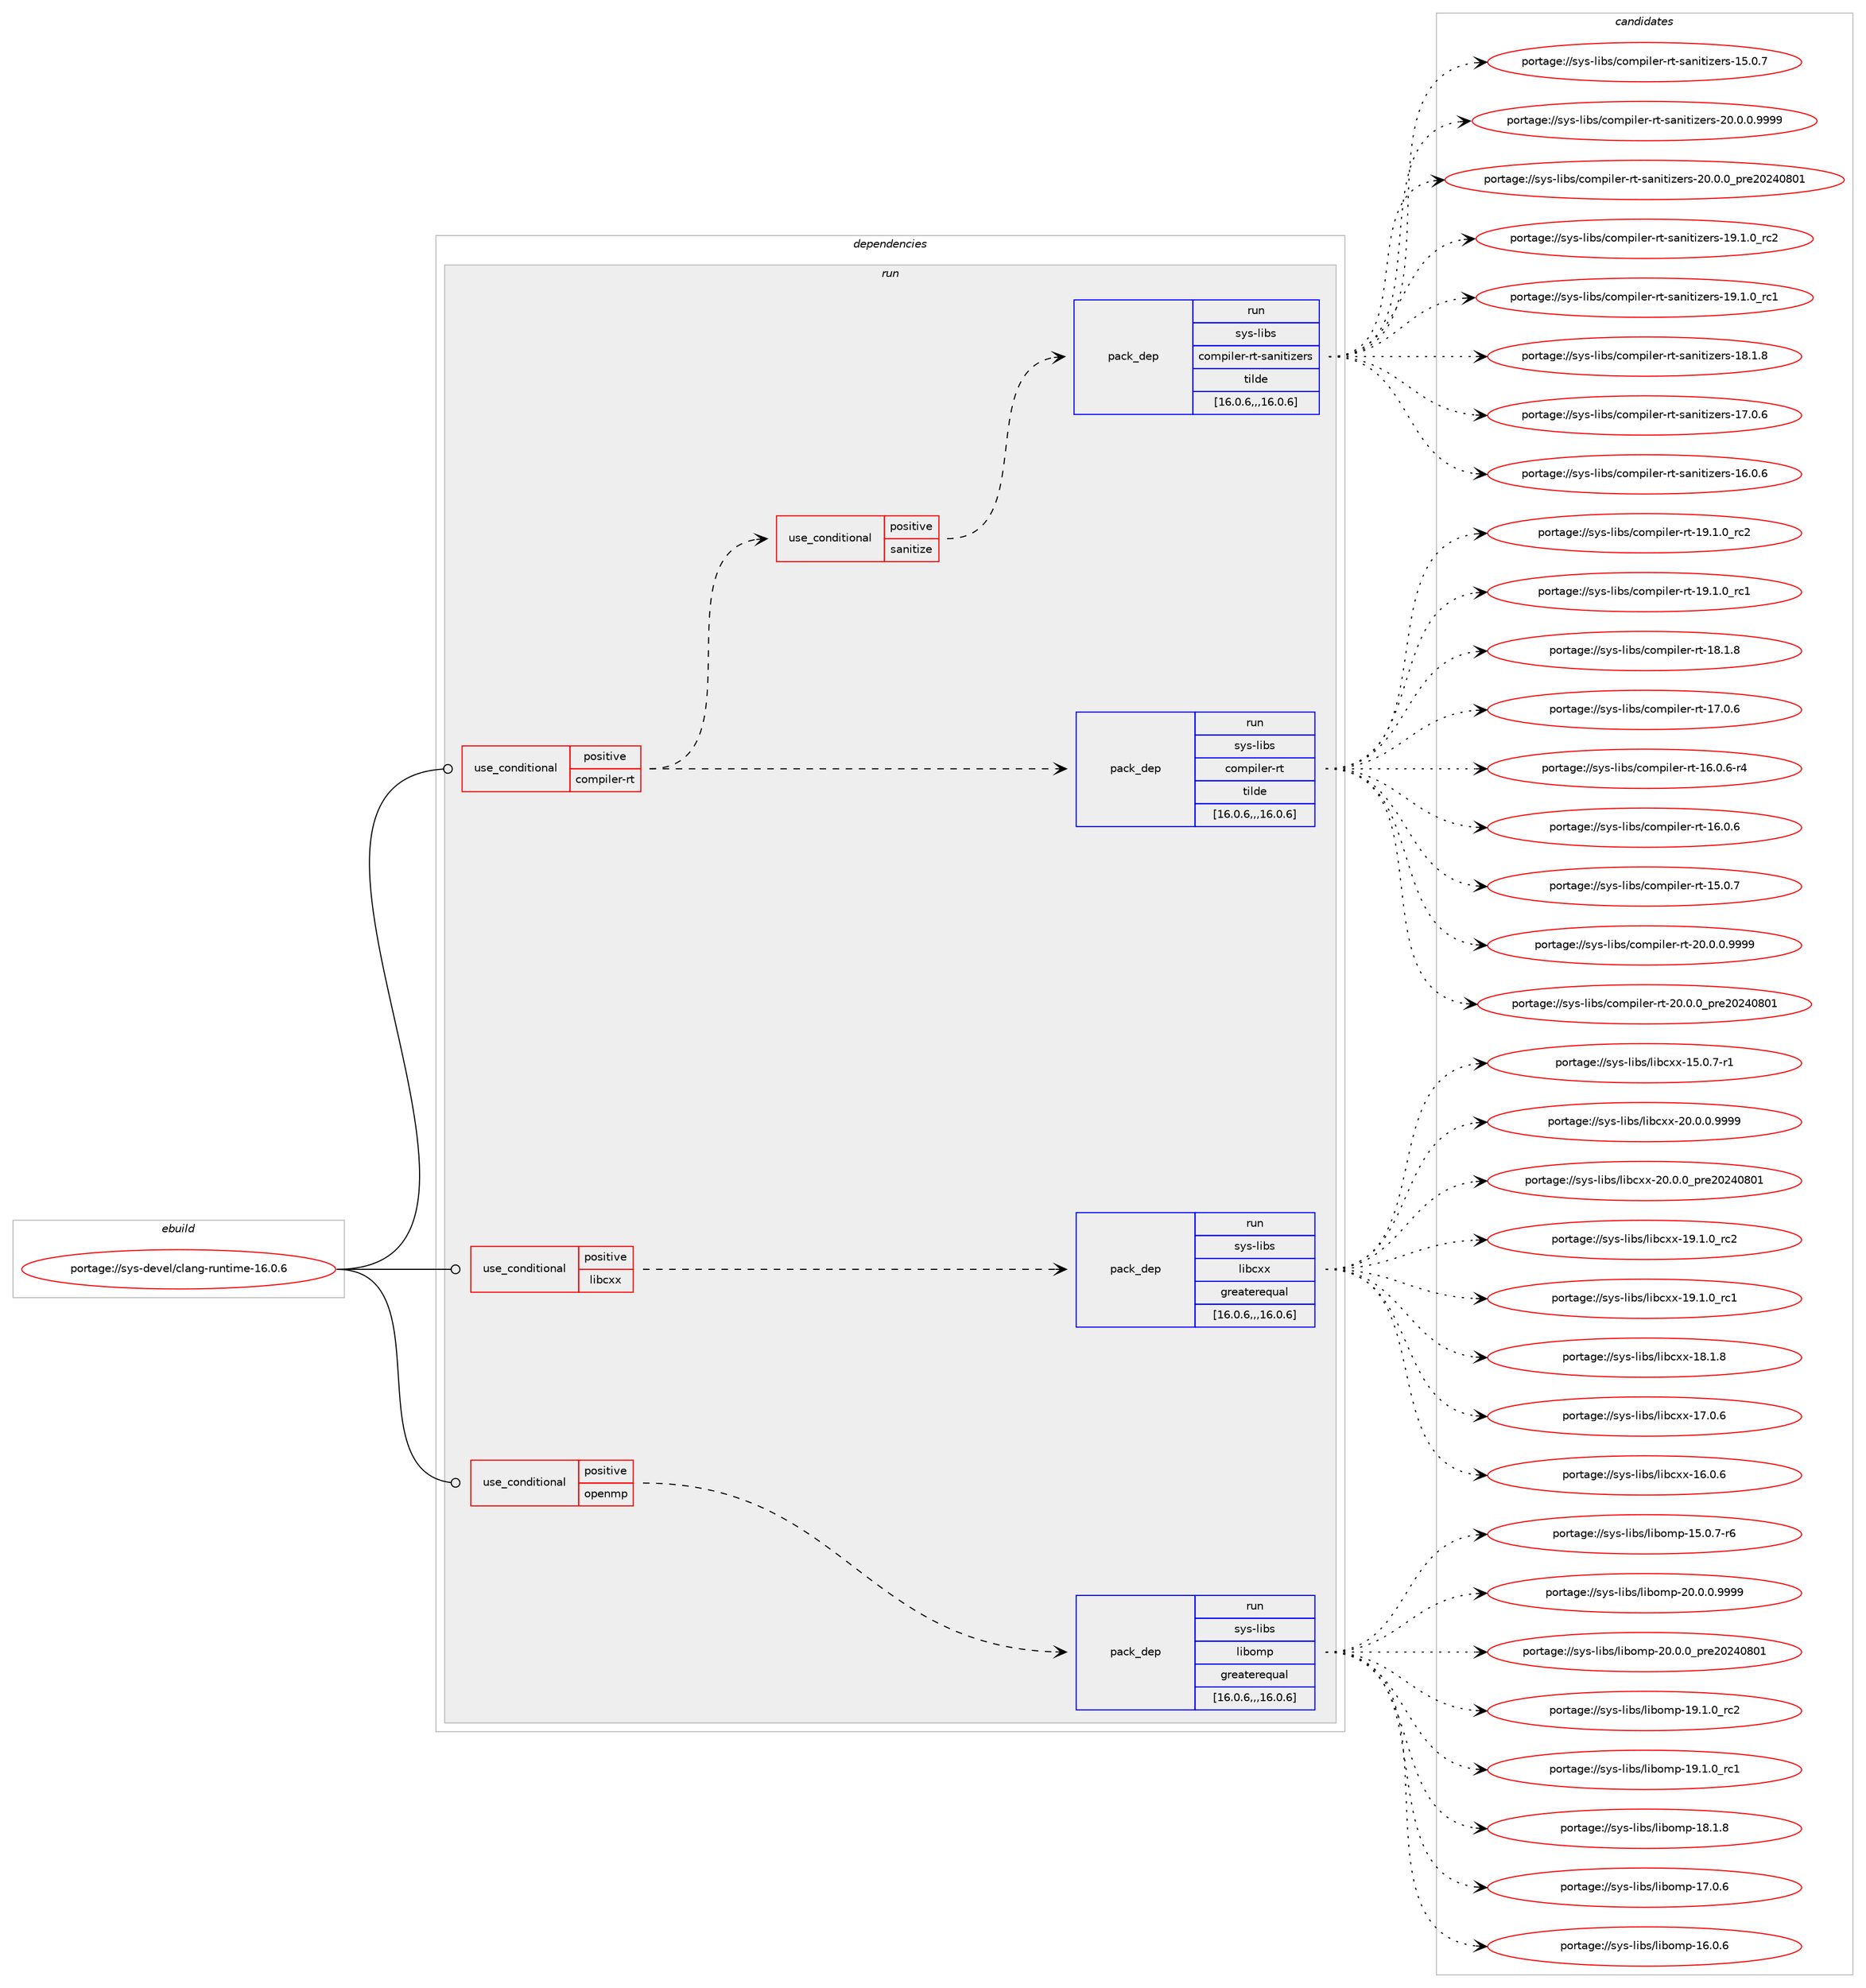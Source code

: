 digraph prolog {

# *************
# Graph options
# *************

newrank=true;
concentrate=true;
compound=true;
graph [rankdir=LR,fontname=Helvetica,fontsize=10,ranksep=1.5];#, ranksep=2.5, nodesep=0.2];
edge  [arrowhead=vee];
node  [fontname=Helvetica,fontsize=10];

# **********
# The ebuild
# **********

subgraph cluster_leftcol {
color=gray;
label=<<i>ebuild</i>>;
id [label="portage://sys-devel/clang-runtime-16.0.6", color=red, width=4, href="../sys-devel/clang-runtime-16.0.6.svg"];
}

# ****************
# The dependencies
# ****************

subgraph cluster_midcol {
color=gray;
label=<<i>dependencies</i>>;
subgraph cluster_compile {
fillcolor="#eeeeee";
style=filled;
label=<<i>compile</i>>;
}
subgraph cluster_compileandrun {
fillcolor="#eeeeee";
style=filled;
label=<<i>compile and run</i>>;
}
subgraph cluster_run {
fillcolor="#eeeeee";
style=filled;
label=<<i>run</i>>;
subgraph cond396 {
dependency2155 [label=<<TABLE BORDER="0" CELLBORDER="1" CELLSPACING="0" CELLPADDING="4"><TR><TD ROWSPAN="3" CELLPADDING="10">use_conditional</TD></TR><TR><TD>positive</TD></TR><TR><TD>compiler-rt</TD></TR></TABLE>>, shape=none, color=red];
subgraph pack1744 {
dependency2156 [label=<<TABLE BORDER="0" CELLBORDER="1" CELLSPACING="0" CELLPADDING="4" WIDTH="220"><TR><TD ROWSPAN="6" CELLPADDING="30">pack_dep</TD></TR><TR><TD WIDTH="110">run</TD></TR><TR><TD>sys-libs</TD></TR><TR><TD>compiler-rt</TD></TR><TR><TD>tilde</TD></TR><TR><TD>[16.0.6,,,16.0.6]</TD></TR></TABLE>>, shape=none, color=blue];
}
dependency2155:e -> dependency2156:w [weight=20,style="dashed",arrowhead="vee"];
subgraph cond397 {
dependency2157 [label=<<TABLE BORDER="0" CELLBORDER="1" CELLSPACING="0" CELLPADDING="4"><TR><TD ROWSPAN="3" CELLPADDING="10">use_conditional</TD></TR><TR><TD>positive</TD></TR><TR><TD>sanitize</TD></TR></TABLE>>, shape=none, color=red];
subgraph pack1745 {
dependency2158 [label=<<TABLE BORDER="0" CELLBORDER="1" CELLSPACING="0" CELLPADDING="4" WIDTH="220"><TR><TD ROWSPAN="6" CELLPADDING="30">pack_dep</TD></TR><TR><TD WIDTH="110">run</TD></TR><TR><TD>sys-libs</TD></TR><TR><TD>compiler-rt-sanitizers</TD></TR><TR><TD>tilde</TD></TR><TR><TD>[16.0.6,,,16.0.6]</TD></TR></TABLE>>, shape=none, color=blue];
}
dependency2157:e -> dependency2158:w [weight=20,style="dashed",arrowhead="vee"];
}
dependency2155:e -> dependency2157:w [weight=20,style="dashed",arrowhead="vee"];
}
id:e -> dependency2155:w [weight=20,style="solid",arrowhead="odot"];
subgraph cond398 {
dependency2159 [label=<<TABLE BORDER="0" CELLBORDER="1" CELLSPACING="0" CELLPADDING="4"><TR><TD ROWSPAN="3" CELLPADDING="10">use_conditional</TD></TR><TR><TD>positive</TD></TR><TR><TD>libcxx</TD></TR></TABLE>>, shape=none, color=red];
subgraph pack1746 {
dependency2160 [label=<<TABLE BORDER="0" CELLBORDER="1" CELLSPACING="0" CELLPADDING="4" WIDTH="220"><TR><TD ROWSPAN="6" CELLPADDING="30">pack_dep</TD></TR><TR><TD WIDTH="110">run</TD></TR><TR><TD>sys-libs</TD></TR><TR><TD>libcxx</TD></TR><TR><TD>greaterequal</TD></TR><TR><TD>[16.0.6,,,16.0.6]</TD></TR></TABLE>>, shape=none, color=blue];
}
dependency2159:e -> dependency2160:w [weight=20,style="dashed",arrowhead="vee"];
}
id:e -> dependency2159:w [weight=20,style="solid",arrowhead="odot"];
subgraph cond399 {
dependency2161 [label=<<TABLE BORDER="0" CELLBORDER="1" CELLSPACING="0" CELLPADDING="4"><TR><TD ROWSPAN="3" CELLPADDING="10">use_conditional</TD></TR><TR><TD>positive</TD></TR><TR><TD>openmp</TD></TR></TABLE>>, shape=none, color=red];
subgraph pack1747 {
dependency2162 [label=<<TABLE BORDER="0" CELLBORDER="1" CELLSPACING="0" CELLPADDING="4" WIDTH="220"><TR><TD ROWSPAN="6" CELLPADDING="30">pack_dep</TD></TR><TR><TD WIDTH="110">run</TD></TR><TR><TD>sys-libs</TD></TR><TR><TD>libomp</TD></TR><TR><TD>greaterequal</TD></TR><TR><TD>[16.0.6,,,16.0.6]</TD></TR></TABLE>>, shape=none, color=blue];
}
dependency2161:e -> dependency2162:w [weight=20,style="dashed",arrowhead="vee"];
}
id:e -> dependency2161:w [weight=20,style="solid",arrowhead="odot"];
}
}

# **************
# The candidates
# **************

subgraph cluster_choices {
rank=same;
color=gray;
label=<<i>candidates</i>>;

subgraph choice1744 {
color=black;
nodesep=1;
choice1151211154510810598115479911110911210510810111445114116455048464846484657575757 [label="portage://sys-libs/compiler-rt-20.0.0.9999", color=red, width=4,href="../sys-libs/compiler-rt-20.0.0.9999.svg"];
choice115121115451081059811547991111091121051081011144511411645504846484648951121141015048505248564849 [label="portage://sys-libs/compiler-rt-20.0.0_pre20240801", color=red, width=4,href="../sys-libs/compiler-rt-20.0.0_pre20240801.svg"];
choice115121115451081059811547991111091121051081011144511411645495746494648951149950 [label="portage://sys-libs/compiler-rt-19.1.0_rc2", color=red, width=4,href="../sys-libs/compiler-rt-19.1.0_rc2.svg"];
choice115121115451081059811547991111091121051081011144511411645495746494648951149949 [label="portage://sys-libs/compiler-rt-19.1.0_rc1", color=red, width=4,href="../sys-libs/compiler-rt-19.1.0_rc1.svg"];
choice115121115451081059811547991111091121051081011144511411645495646494656 [label="portage://sys-libs/compiler-rt-18.1.8", color=red, width=4,href="../sys-libs/compiler-rt-18.1.8.svg"];
choice115121115451081059811547991111091121051081011144511411645495546484654 [label="portage://sys-libs/compiler-rt-17.0.6", color=red, width=4,href="../sys-libs/compiler-rt-17.0.6.svg"];
choice1151211154510810598115479911110911210510810111445114116454954464846544511452 [label="portage://sys-libs/compiler-rt-16.0.6-r4", color=red, width=4,href="../sys-libs/compiler-rt-16.0.6-r4.svg"];
choice115121115451081059811547991111091121051081011144511411645495446484654 [label="portage://sys-libs/compiler-rt-16.0.6", color=red, width=4,href="../sys-libs/compiler-rt-16.0.6.svg"];
choice115121115451081059811547991111091121051081011144511411645495346484655 [label="portage://sys-libs/compiler-rt-15.0.7", color=red, width=4,href="../sys-libs/compiler-rt-15.0.7.svg"];
dependency2156:e -> choice1151211154510810598115479911110911210510810111445114116455048464846484657575757:w [style=dotted,weight="100"];
dependency2156:e -> choice115121115451081059811547991111091121051081011144511411645504846484648951121141015048505248564849:w [style=dotted,weight="100"];
dependency2156:e -> choice115121115451081059811547991111091121051081011144511411645495746494648951149950:w [style=dotted,weight="100"];
dependency2156:e -> choice115121115451081059811547991111091121051081011144511411645495746494648951149949:w [style=dotted,weight="100"];
dependency2156:e -> choice115121115451081059811547991111091121051081011144511411645495646494656:w [style=dotted,weight="100"];
dependency2156:e -> choice115121115451081059811547991111091121051081011144511411645495546484654:w [style=dotted,weight="100"];
dependency2156:e -> choice1151211154510810598115479911110911210510810111445114116454954464846544511452:w [style=dotted,weight="100"];
dependency2156:e -> choice115121115451081059811547991111091121051081011144511411645495446484654:w [style=dotted,weight="100"];
dependency2156:e -> choice115121115451081059811547991111091121051081011144511411645495346484655:w [style=dotted,weight="100"];
}
subgraph choice1745 {
color=black;
nodesep=1;
choice11512111545108105981154799111109112105108101114451141164511597110105116105122101114115455048464846484657575757 [label="portage://sys-libs/compiler-rt-sanitizers-20.0.0.9999", color=red, width=4,href="../sys-libs/compiler-rt-sanitizers-20.0.0.9999.svg"];
choice1151211154510810598115479911110911210510810111445114116451159711010511610512210111411545504846484648951121141015048505248564849 [label="portage://sys-libs/compiler-rt-sanitizers-20.0.0_pre20240801", color=red, width=4,href="../sys-libs/compiler-rt-sanitizers-20.0.0_pre20240801.svg"];
choice1151211154510810598115479911110911210510810111445114116451159711010511610512210111411545495746494648951149950 [label="portage://sys-libs/compiler-rt-sanitizers-19.1.0_rc2", color=red, width=4,href="../sys-libs/compiler-rt-sanitizers-19.1.0_rc2.svg"];
choice1151211154510810598115479911110911210510810111445114116451159711010511610512210111411545495746494648951149949 [label="portage://sys-libs/compiler-rt-sanitizers-19.1.0_rc1", color=red, width=4,href="../sys-libs/compiler-rt-sanitizers-19.1.0_rc1.svg"];
choice1151211154510810598115479911110911210510810111445114116451159711010511610512210111411545495646494656 [label="portage://sys-libs/compiler-rt-sanitizers-18.1.8", color=red, width=4,href="../sys-libs/compiler-rt-sanitizers-18.1.8.svg"];
choice1151211154510810598115479911110911210510810111445114116451159711010511610512210111411545495546484654 [label="portage://sys-libs/compiler-rt-sanitizers-17.0.6", color=red, width=4,href="../sys-libs/compiler-rt-sanitizers-17.0.6.svg"];
choice1151211154510810598115479911110911210510810111445114116451159711010511610512210111411545495446484654 [label="portage://sys-libs/compiler-rt-sanitizers-16.0.6", color=red, width=4,href="../sys-libs/compiler-rt-sanitizers-16.0.6.svg"];
choice1151211154510810598115479911110911210510810111445114116451159711010511610512210111411545495346484655 [label="portage://sys-libs/compiler-rt-sanitizers-15.0.7", color=red, width=4,href="../sys-libs/compiler-rt-sanitizers-15.0.7.svg"];
dependency2158:e -> choice11512111545108105981154799111109112105108101114451141164511597110105116105122101114115455048464846484657575757:w [style=dotted,weight="100"];
dependency2158:e -> choice1151211154510810598115479911110911210510810111445114116451159711010511610512210111411545504846484648951121141015048505248564849:w [style=dotted,weight="100"];
dependency2158:e -> choice1151211154510810598115479911110911210510810111445114116451159711010511610512210111411545495746494648951149950:w [style=dotted,weight="100"];
dependency2158:e -> choice1151211154510810598115479911110911210510810111445114116451159711010511610512210111411545495746494648951149949:w [style=dotted,weight="100"];
dependency2158:e -> choice1151211154510810598115479911110911210510810111445114116451159711010511610512210111411545495646494656:w [style=dotted,weight="100"];
dependency2158:e -> choice1151211154510810598115479911110911210510810111445114116451159711010511610512210111411545495546484654:w [style=dotted,weight="100"];
dependency2158:e -> choice1151211154510810598115479911110911210510810111445114116451159711010511610512210111411545495446484654:w [style=dotted,weight="100"];
dependency2158:e -> choice1151211154510810598115479911110911210510810111445114116451159711010511610512210111411545495346484655:w [style=dotted,weight="100"];
}
subgraph choice1746 {
color=black;
nodesep=1;
choice1151211154510810598115471081059899120120455048464846484657575757 [label="portage://sys-libs/libcxx-20.0.0.9999", color=red, width=4,href="../sys-libs/libcxx-20.0.0.9999.svg"];
choice115121115451081059811547108105989912012045504846484648951121141015048505248564849 [label="portage://sys-libs/libcxx-20.0.0_pre20240801", color=red, width=4,href="../sys-libs/libcxx-20.0.0_pre20240801.svg"];
choice115121115451081059811547108105989912012045495746494648951149950 [label="portage://sys-libs/libcxx-19.1.0_rc2", color=red, width=4,href="../sys-libs/libcxx-19.1.0_rc2.svg"];
choice115121115451081059811547108105989912012045495746494648951149949 [label="portage://sys-libs/libcxx-19.1.0_rc1", color=red, width=4,href="../sys-libs/libcxx-19.1.0_rc1.svg"];
choice115121115451081059811547108105989912012045495646494656 [label="portage://sys-libs/libcxx-18.1.8", color=red, width=4,href="../sys-libs/libcxx-18.1.8.svg"];
choice115121115451081059811547108105989912012045495546484654 [label="portage://sys-libs/libcxx-17.0.6", color=red, width=4,href="../sys-libs/libcxx-17.0.6.svg"];
choice115121115451081059811547108105989912012045495446484654 [label="portage://sys-libs/libcxx-16.0.6", color=red, width=4,href="../sys-libs/libcxx-16.0.6.svg"];
choice1151211154510810598115471081059899120120454953464846554511449 [label="portage://sys-libs/libcxx-15.0.7-r1", color=red, width=4,href="../sys-libs/libcxx-15.0.7-r1.svg"];
dependency2160:e -> choice1151211154510810598115471081059899120120455048464846484657575757:w [style=dotted,weight="100"];
dependency2160:e -> choice115121115451081059811547108105989912012045504846484648951121141015048505248564849:w [style=dotted,weight="100"];
dependency2160:e -> choice115121115451081059811547108105989912012045495746494648951149950:w [style=dotted,weight="100"];
dependency2160:e -> choice115121115451081059811547108105989912012045495746494648951149949:w [style=dotted,weight="100"];
dependency2160:e -> choice115121115451081059811547108105989912012045495646494656:w [style=dotted,weight="100"];
dependency2160:e -> choice115121115451081059811547108105989912012045495546484654:w [style=dotted,weight="100"];
dependency2160:e -> choice115121115451081059811547108105989912012045495446484654:w [style=dotted,weight="100"];
dependency2160:e -> choice1151211154510810598115471081059899120120454953464846554511449:w [style=dotted,weight="100"];
}
subgraph choice1747 {
color=black;
nodesep=1;
choice11512111545108105981154710810598111109112455048464846484657575757 [label="portage://sys-libs/libomp-20.0.0.9999", color=red, width=4,href="../sys-libs/libomp-20.0.0.9999.svg"];
choice1151211154510810598115471081059811110911245504846484648951121141015048505248564849 [label="portage://sys-libs/libomp-20.0.0_pre20240801", color=red, width=4,href="../sys-libs/libomp-20.0.0_pre20240801.svg"];
choice1151211154510810598115471081059811110911245495746494648951149950 [label="portage://sys-libs/libomp-19.1.0_rc2", color=red, width=4,href="../sys-libs/libomp-19.1.0_rc2.svg"];
choice1151211154510810598115471081059811110911245495746494648951149949 [label="portage://sys-libs/libomp-19.1.0_rc1", color=red, width=4,href="../sys-libs/libomp-19.1.0_rc1.svg"];
choice1151211154510810598115471081059811110911245495646494656 [label="portage://sys-libs/libomp-18.1.8", color=red, width=4,href="../sys-libs/libomp-18.1.8.svg"];
choice1151211154510810598115471081059811110911245495546484654 [label="portage://sys-libs/libomp-17.0.6", color=red, width=4,href="../sys-libs/libomp-17.0.6.svg"];
choice1151211154510810598115471081059811110911245495446484654 [label="portage://sys-libs/libomp-16.0.6", color=red, width=4,href="../sys-libs/libomp-16.0.6.svg"];
choice11512111545108105981154710810598111109112454953464846554511454 [label="portage://sys-libs/libomp-15.0.7-r6", color=red, width=4,href="../sys-libs/libomp-15.0.7-r6.svg"];
dependency2162:e -> choice11512111545108105981154710810598111109112455048464846484657575757:w [style=dotted,weight="100"];
dependency2162:e -> choice1151211154510810598115471081059811110911245504846484648951121141015048505248564849:w [style=dotted,weight="100"];
dependency2162:e -> choice1151211154510810598115471081059811110911245495746494648951149950:w [style=dotted,weight="100"];
dependency2162:e -> choice1151211154510810598115471081059811110911245495746494648951149949:w [style=dotted,weight="100"];
dependency2162:e -> choice1151211154510810598115471081059811110911245495646494656:w [style=dotted,weight="100"];
dependency2162:e -> choice1151211154510810598115471081059811110911245495546484654:w [style=dotted,weight="100"];
dependency2162:e -> choice1151211154510810598115471081059811110911245495446484654:w [style=dotted,weight="100"];
dependency2162:e -> choice11512111545108105981154710810598111109112454953464846554511454:w [style=dotted,weight="100"];
}
}

}
